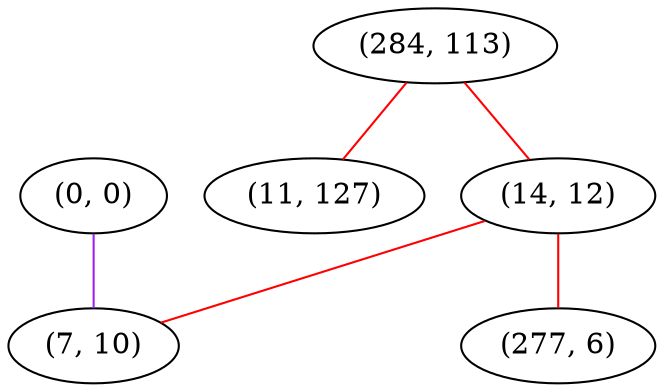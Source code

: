 graph "" {
"(0, 0)";
"(284, 113)";
"(11, 127)";
"(14, 12)";
"(7, 10)";
"(277, 6)";
"(0, 0)" -- "(7, 10)"  [color=purple, key=0, weight=4];
"(284, 113)" -- "(14, 12)"  [color=red, key=0, weight=1];
"(284, 113)" -- "(11, 127)"  [color=red, key=0, weight=1];
"(14, 12)" -- "(277, 6)"  [color=red, key=0, weight=1];
"(14, 12)" -- "(7, 10)"  [color=red, key=0, weight=1];
}
